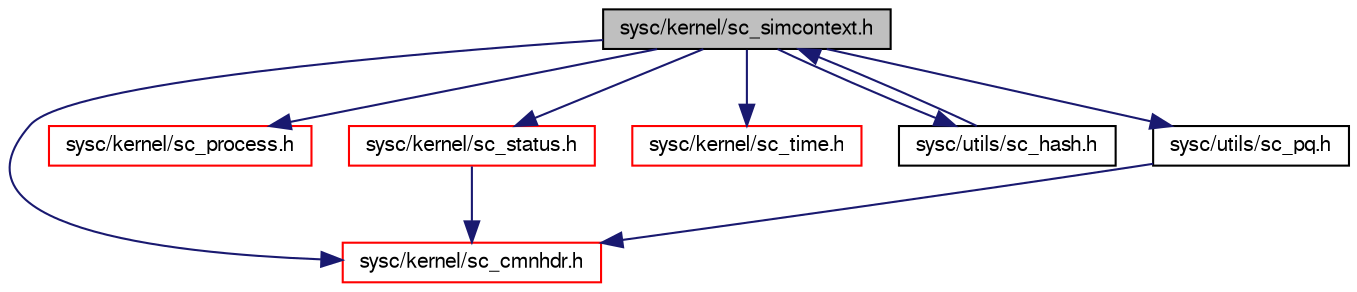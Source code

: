 digraph G
{
  edge [fontname="FreeSans",fontsize="10",labelfontname="FreeSans",labelfontsize="10"];
  node [fontname="FreeSans",fontsize="10",shape=record];
  Node1 [label="sysc/kernel/sc_simcontext.h",height=0.2,width=0.4,color="black", fillcolor="grey75", style="filled" fontcolor="black"];
  Node1 -> Node2 [color="midnightblue",fontsize="10",style="solid",fontname="FreeSans"];
  Node2 [label="sysc/kernel/sc_cmnhdr.h",height=0.2,width=0.4,color="red", fillcolor="white", style="filled",URL="$a00343.html"];
  Node1 -> Node3 [color="midnightblue",fontsize="10",style="solid",fontname="FreeSans"];
  Node3 [label="sysc/kernel/sc_process.h",height=0.2,width=0.4,color="red", fillcolor="white", style="filled",URL="$a00366.html"];
  Node1 -> Node4 [color="midnightblue",fontsize="10",style="solid",fontname="FreeSans"];
  Node4 [label="sysc/kernel/sc_status.h",height=0.2,width=0.4,color="red", fillcolor="white", style="filled",URL="$a00376.html"];
  Node4 -> Node2 [color="midnightblue",fontsize="10",style="solid",fontname="FreeSans"];
  Node1 -> Node5 [color="midnightblue",fontsize="10",style="solid",fontname="FreeSans"];
  Node5 [label="sysc/kernel/sc_time.h",height=0.2,width=0.4,color="red", fillcolor="white", style="filled",URL="$a00378.html"];
  Node1 -> Node6 [color="midnightblue",fontsize="10",style="solid",fontname="FreeSans"];
  Node6 [label="sysc/utils/sc_hash.h",height=0.2,width=0.4,color="black", fillcolor="white", style="filled",URL="$a00387.html"];
  Node6 -> Node1 [color="midnightblue",fontsize="10",style="solid",fontname="FreeSans"];
  Node1 -> Node7 [color="midnightblue",fontsize="10",style="solid",fontname="FreeSans"];
  Node7 [label="sysc/utils/sc_pq.h",height=0.2,width=0.4,color="black", fillcolor="white", style="filled",URL="$a00391.html"];
  Node7 -> Node2 [color="midnightblue",fontsize="10",style="solid",fontname="FreeSans"];
}
